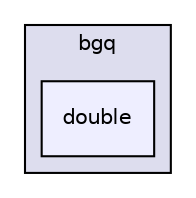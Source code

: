 digraph "/home/wbinventor/OpenMOC/openmoc/bgq/double/" {
  compound=true
  node [ fontsize="10", fontname="Helvetica"];
  edge [ labelfontsize="10", labelfontname="Helvetica"];
  subgraph clusterdir_ab1ffabdc9417faef508a622a4f16fd6 {
    graph [ bgcolor="#ddddee", pencolor="black", label="bgq" fontname="Helvetica", fontsize="10", URL="dir_ab1ffabdc9417faef508a622a4f16fd6.html"]
  dir_1ea1826ac004335c53db3cb948ec7325 [shape=box, label="double", style="filled", fillcolor="#eeeeff", pencolor="black", URL="dir_1ea1826ac004335c53db3cb948ec7325.html"];
  }
}
